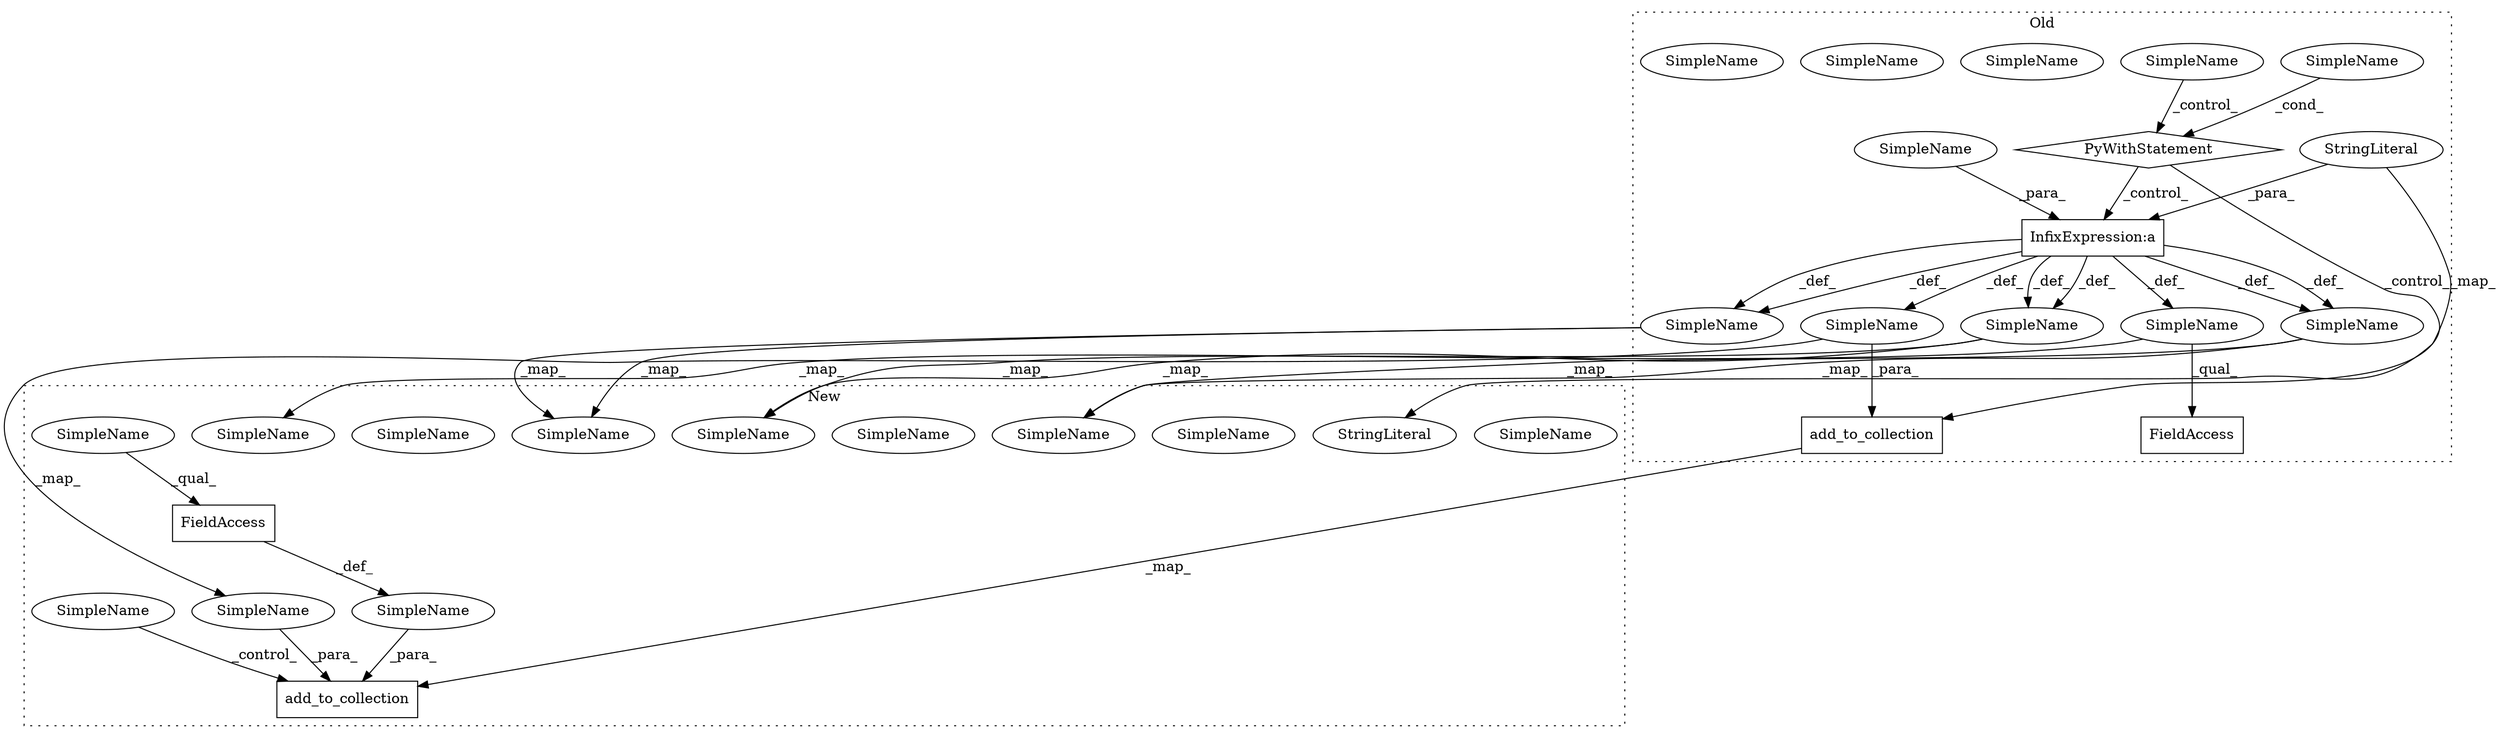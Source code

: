 digraph G {
subgraph cluster0 {
1 [label="add_to_collection" a="32" s="24033,24116" l="18,1" shape="box"];
5 [label="PyWithStatement" a="104" s="23616,23665" l="10,2" shape="diamond"];
6 [label="SimpleName" a="42" s="" l="" shape="ellipse"];
7 [label="InfixExpression:a" a="27" s="23941" l="3" shape="box"];
10 [label="SimpleName" a="42" s="24801" l="9" shape="ellipse"];
12 [label="FieldAccess" a="22" s="24949" l="11" shape="box"];
13 [label="SimpleName" a="42" s="23904" l="3" shape="ellipse"];
15 [label="SimpleName" a="42" s="" l="" shape="ellipse"];
16 [label="SimpleName" a="42" s="24671" l="1" shape="ellipse"];
19 [label="SimpleName" a="42" s="24671" l="1" shape="ellipse"];
20 [label="SimpleName" a="42" s="24702" l="1" shape="ellipse"];
23 [label="SimpleName" a="42" s="24702" l="1" shape="ellipse"];
24 [label="StringLiteral" a="45" s="23944" l="3" shape="ellipse"];
26 [label="SimpleName" a="42" s="24573" l="1" shape="ellipse"];
29 [label="SimpleName" a="42" s="24573" l="1" shape="ellipse"];
30 [label="SimpleName" a="42" s="23927" l="14" shape="ellipse"];
label = "Old";
style="dotted";
}
subgraph cluster1 {
2 [label="add_to_collection" a="32" s="24653,24726" l="18,1" shape="box"];
3 [label="SimpleName" a="42" s="" l="" shape="ellipse"];
4 [label="SimpleName" a="42" s="" l="" shape="ellipse"];
8 [label="FieldAccess" a="22" s="23767" l="10" shape="box"];
9 [label="SimpleName" a="42" s="23767" l="5" shape="ellipse"];
11 [label="SimpleName" a="42" s="25403" l="9" shape="ellipse"];
14 [label="SimpleName" a="42" s="24541" l="3" shape="ellipse"];
17 [label="SimpleName" a="42" s="25273" l="1" shape="ellipse"];
18 [label="SimpleName" a="42" s="25273" l="1" shape="ellipse"];
21 [label="SimpleName" a="42" s="25304" l="1" shape="ellipse"];
22 [label="SimpleName" a="42" s="25304" l="1" shape="ellipse"];
25 [label="StringLiteral" a="45" s="24564" l="5" shape="ellipse"];
27 [label="SimpleName" a="42" s="25175" l="1" shape="ellipse"];
28 [label="SimpleName" a="42" s="25175" l="1" shape="ellipse"];
31 [label="SimpleName" a="42" s="23767" l="5" shape="ellipse"];
label = "New";
style="dotted";
}
1 -> 2 [label="_map_"];
3 -> 2 [label="_para_"];
4 -> 2 [label="_control_"];
5 -> 7 [label="_control_"];
5 -> 1 [label="_control_"];
6 -> 5 [label="_cond_"];
7 -> 23 [label="_def_"];
7 -> 29 [label="_def_"];
7 -> 10 [label="_def_"];
7 -> 23 [label="_def_"];
7 -> 13 [label="_def_"];
7 -> 19 [label="_def_"];
7 -> 19 [label="_def_"];
7 -> 29 [label="_def_"];
8 -> 3 [label="_def_"];
10 -> 11 [label="_map_"];
10 -> 12 [label="_qual_"];
13 -> 1 [label="_para_"];
13 -> 14 [label="_map_"];
14 -> 2 [label="_para_"];
15 -> 5 [label="_control_"];
19 -> 18 [label="_map_"];
19 -> 18 [label="_map_"];
23 -> 22 [label="_map_"];
23 -> 22 [label="_map_"];
24 -> 25 [label="_map_"];
24 -> 7 [label="_para_"];
29 -> 28 [label="_map_"];
29 -> 28 [label="_map_"];
30 -> 7 [label="_para_"];
31 -> 8 [label="_qual_"];
}